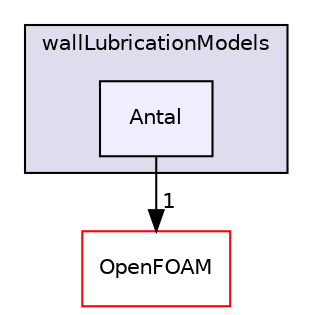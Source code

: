 digraph "src/phaseSystemModels/reactingEulerFoam/interfacialModels/wallLubricationModels/Antal" {
  bgcolor=transparent;
  compound=true
  node [ fontsize="10", fontname="Helvetica"];
  edge [ labelfontsize="10", labelfontname="Helvetica"];
  subgraph clusterdir_d0b28b2a7b033db7a6a83b34c88586b1 {
    graph [ bgcolor="#ddddee", pencolor="black", label="wallLubricationModels" fontname="Helvetica", fontsize="10", URL="dir_d0b28b2a7b033db7a6a83b34c88586b1.html"]
  dir_04ae6b538d59c766a9061f638b3fce31 [shape=box, label="Antal", style="filled", fillcolor="#eeeeff", pencolor="black", URL="dir_04ae6b538d59c766a9061f638b3fce31.html"];
  }
  dir_c5473ff19b20e6ec4dfe5c310b3778a8 [shape=box label="OpenFOAM" color="red" URL="dir_c5473ff19b20e6ec4dfe5c310b3778a8.html"];
  dir_04ae6b538d59c766a9061f638b3fce31->dir_c5473ff19b20e6ec4dfe5c310b3778a8 [headlabel="1", labeldistance=1.5 headhref="dir_003188_002151.html"];
}
